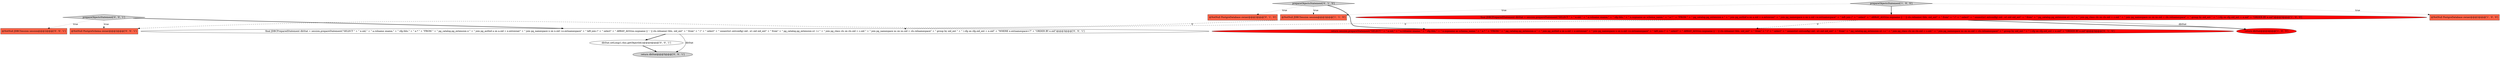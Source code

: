 digraph {
4 [style = filled, label = "@NotNull JDBCSession session@@@2@@@['1', '1', '0']", fillcolor = tomato, shape = box image = "AAA0AAABBB1BBB"];
1 [style = filled, label = "final JDBCPreparedStatement dbStat = session.prepareStatement(\"SELECT \" + \" e.oid,\" + \" a.rolname oname,\" + \" cfg.tbls,\" + \" n.nspname as schema_name,\" + \" e.* \" + \"FROM \" + \" pg_catalog.pg_extension e \" + \" join pg_authid a on a.oid = e.extowner\" + \" join pg_namespace n on n.oid =e.extnamespace\" + \" left join (\" + \" select\" + \" ARRAY_AGG(ns.nspname || '.' || cls.relname) tbls, oid_ext\" + \" from\" + \" (\" + \" select\" + \" unnest(e1.extconfig) oid , e1.oid oid_ext\" + \" from\" + \" pg_catalog.pg_extension e1 ) c \" + \" join pg_class cls on cls.oid = c.oid \" + \" join pg_namespace ns on ns.oid = cls.relnamespace\" + \" group by oid_ext \" + \" ) cfg on cfg.oid_ext = e.oid\" + \"ORDER BY e.oid\")@@@3@@@['1', '0', '0']", fillcolor = red, shape = ellipse image = "AAA1AAABBB1BBB"];
3 [style = filled, label = "prepareObjectsStatement['1', '0', '0']", fillcolor = lightgray, shape = diamond image = "AAA0AAABBB1BBB"];
5 [style = filled, label = "@NotNull PostgreDatabase owner@@@2@@@['0', '1', '0']", fillcolor = tomato, shape = box image = "AAA0AAABBB2BBB"];
2 [style = filled, label = "return dbStat@@@4@@@['1', '0', '0']", fillcolor = red, shape = ellipse image = "AAA1AAABBB1BBB"];
8 [style = filled, label = "dbStat.setLong(1,this.getObjectId())@@@4@@@['0', '0', '1']", fillcolor = white, shape = ellipse image = "AAA0AAABBB3BBB"];
13 [style = filled, label = "return dbStat@@@5@@@['0', '0', '1']", fillcolor = lightgray, shape = ellipse image = "AAA0AAABBB3BBB"];
11 [style = filled, label = "final JDBCPreparedStatement dbStat = session.prepareStatement(\"SELECT \" + \" e.oid,\" + \" a.rolname oname,\" + \" cfg.tbls,\" + \" e.* \" + \"FROM \" + \" pg_catalog.pg_extension e \" + \" join pg_authid a on a.oid = e.extowner\" + \" join pg_namespace n on n.oid =e.extnamespace\" + \" left join (\" + \" select\" + \" ARRAY_AGG(ns.nspname || '.' || cls.relname) tbls, oid_ext\" + \" from\" + \" (\" + \" select\" + \" unnest(e1.extconfig) oid , e1.oid oid_ext\" + \" from\" + \" pg_catalog.pg_extension e1 ) c \" + \" join pg_class cls on cls.oid = c.oid \" + \" join pg_namespace ns on ns.oid = cls.relnamespace\" + \" group by oid_ext \" + \" ) cfg on cfg.oid_ext = e.oid\" + \"WHERE e.extnamespace=?\" + \"ORDER BY e.oid\")@@@3@@@['0', '0', '1']", fillcolor = white, shape = ellipse image = "AAA0AAABBB3BBB"];
7 [style = filled, label = "prepareObjectsStatement['0', '1', '0']", fillcolor = lightgray, shape = diamond image = "AAA0AAABBB2BBB"];
9 [style = filled, label = "@NotNull JDBCSession session@@@2@@@['0', '0', '1']", fillcolor = tomato, shape = box image = "AAA0AAABBB3BBB"];
12 [style = filled, label = "prepareObjectsStatement['0', '0', '1']", fillcolor = lightgray, shape = diamond image = "AAA0AAABBB3BBB"];
10 [style = filled, label = "@NotNull PostgreSchema owner@@@2@@@['0', '0', '1']", fillcolor = tomato, shape = box image = "AAA0AAABBB3BBB"];
0 [style = filled, label = "@NotNull PostgreDatabase owner@@@2@@@['1', '0', '0']", fillcolor = tomato, shape = box image = "AAA0AAABBB1BBB"];
6 [style = filled, label = "return session.prepareStatement(\"SELECT \" + \" e.oid,\" + \" a.rolname oname,\" + \" cfg.tbls,\" + \" n.nspname as schema_name,\" + \" e.* \" + \"FROM \" + \" pg_catalog.pg_extension e \" + \" join pg_authid a on a.oid = e.extowner\" + \" join pg_namespace n on n.oid =e.extnamespace\" + \" left join (\" + \" select\" + \" ARRAY_AGG(ns.nspname || '.' || cls.relname) tbls, oid_ext\" + \" from\" + \" (\" + \" select\" + \" unnest(e1.extconfig) oid , e1.oid oid_ext\" + \" from\" + \" pg_catalog.pg_extension e1 ) c \" + \" join pg_class cls on cls.oid = c.oid \" + \" join pg_namespace ns on ns.oid = cls.relnamespace\" + \" group by oid_ext \" + \" ) cfg on cfg.oid_ext = e.oid\" + \"ORDER BY e.oid\")@@@3@@@['0', '1', '0']", fillcolor = red, shape = ellipse image = "AAA1AAABBB2BBB"];
11->8 [style = bold, label=""];
3->4 [style = dotted, label="true"];
1->2 [style = solid, label="dbStat"];
1->2 [style = bold, label=""];
11->13 [style = solid, label="dbStat"];
8->13 [style = bold, label=""];
3->1 [style = bold, label=""];
12->10 [style = dotted, label="true"];
7->4 [style = dotted, label="true"];
12->9 [style = dotted, label="true"];
4->10 [style = dashed, label="0"];
1->6 [style = dashed, label="0"];
1->11 [style = dashed, label="0"];
7->6 [style = bold, label=""];
7->5 [style = dotted, label="true"];
3->0 [style = dotted, label="true"];
12->11 [style = bold, label=""];
}
